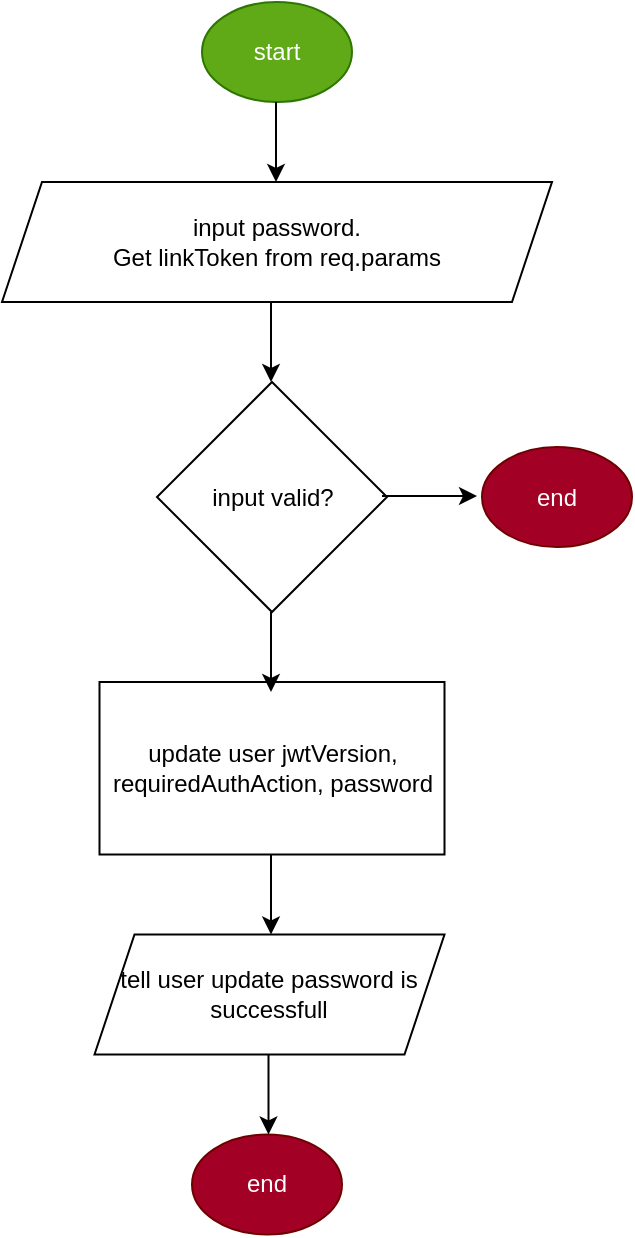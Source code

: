 <mxfile>
    <diagram id="Lj45-5IqH9gVYiBX1oR7" name="Page-1">
        <mxGraphModel dx="438" dy="804" grid="1" gridSize="10" guides="1" tooltips="1" connect="1" arrows="1" fold="1" page="1" pageScale="1" pageWidth="850" pageHeight="1100" math="0" shadow="0">
            <root>
                <mxCell id="0"/>
                <mxCell id="1" parent="0"/>
                <mxCell id="2" value="start" style="ellipse;whiteSpace=wrap;html=1;fillColor=#60a917;fontColor=#ffffff;strokeColor=#2D7600;" vertex="1" parent="1">
                    <mxGeometry x="120" y="30" width="75" height="50" as="geometry"/>
                </mxCell>
                <mxCell id="3" value="input password.&lt;br&gt;Get linkToken from req.params" style="shape=parallelogram;perimeter=parallelogramPerimeter;whiteSpace=wrap;html=1;fixedSize=1;" vertex="1" parent="1">
                    <mxGeometry x="20" y="120" width="275" height="60" as="geometry"/>
                </mxCell>
                <mxCell id="4" value="input valid?" style="rhombus;whiteSpace=wrap;html=1;" vertex="1" parent="1">
                    <mxGeometry x="97.5" y="220" width="115" height="115" as="geometry"/>
                </mxCell>
                <mxCell id="5" value="update user jwtVersion, requiredAuthAction, password" style="rounded=0;whiteSpace=wrap;html=1;" vertex="1" parent="1">
                    <mxGeometry x="68.75" y="370" width="172.5" height="86.25" as="geometry"/>
                </mxCell>
                <mxCell id="8" value="tell user update password is successfull" style="shape=parallelogram;perimeter=parallelogramPerimeter;whiteSpace=wrap;html=1;fixedSize=1;" vertex="1" parent="1">
                    <mxGeometry x="66.25" y="496.25" width="175" height="60" as="geometry"/>
                </mxCell>
                <mxCell id="9" value="end" style="ellipse;whiteSpace=wrap;html=1;fillColor=#a20025;fontColor=#ffffff;strokeColor=#6F0000;" vertex="1" parent="1">
                    <mxGeometry x="260" y="252.5" width="75" height="50" as="geometry"/>
                </mxCell>
                <mxCell id="10" value="end" style="ellipse;whiteSpace=wrap;html=1;fillColor=#a20025;fontColor=#ffffff;strokeColor=#6F0000;" vertex="1" parent="1">
                    <mxGeometry x="115" y="596.25" width="75" height="50" as="geometry"/>
                </mxCell>
                <mxCell id="11" value="" style="endArrow=classic;html=1;" edge="1" parent="1">
                    <mxGeometry width="50" height="50" relative="1" as="geometry">
                        <mxPoint x="157" y="80" as="sourcePoint"/>
                        <mxPoint x="157" y="120" as="targetPoint"/>
                    </mxGeometry>
                </mxCell>
                <mxCell id="12" value="" style="endArrow=classic;html=1;" edge="1" parent="1">
                    <mxGeometry width="50" height="50" relative="1" as="geometry">
                        <mxPoint x="154.5" y="180" as="sourcePoint"/>
                        <mxPoint x="154.5" y="220" as="targetPoint"/>
                    </mxGeometry>
                </mxCell>
                <mxCell id="13" value="" style="endArrow=classic;html=1;" edge="1" parent="1">
                    <mxGeometry width="50" height="50" relative="1" as="geometry">
                        <mxPoint x="154.5" y="335" as="sourcePoint"/>
                        <mxPoint x="154.5" y="375" as="targetPoint"/>
                    </mxGeometry>
                </mxCell>
                <mxCell id="16" value="" style="endArrow=classic;html=1;" edge="1" parent="1">
                    <mxGeometry width="50" height="50" relative="1" as="geometry">
                        <mxPoint x="154.5" y="456.25" as="sourcePoint"/>
                        <mxPoint x="154.5" y="496.25" as="targetPoint"/>
                    </mxGeometry>
                </mxCell>
                <mxCell id="17" value="" style="endArrow=classic;html=1;" edge="1" parent="1">
                    <mxGeometry width="50" height="50" relative="1" as="geometry">
                        <mxPoint x="153.25" y="556.25" as="sourcePoint"/>
                        <mxPoint x="153.25" y="596.25" as="targetPoint"/>
                    </mxGeometry>
                </mxCell>
                <mxCell id="18" value="" style="endArrow=classic;html=1;" edge="1" parent="1">
                    <mxGeometry width="50" height="50" relative="1" as="geometry">
                        <mxPoint x="210" y="277" as="sourcePoint"/>
                        <mxPoint x="257.5" y="277" as="targetPoint"/>
                    </mxGeometry>
                </mxCell>
            </root>
        </mxGraphModel>
    </diagram>
</mxfile>